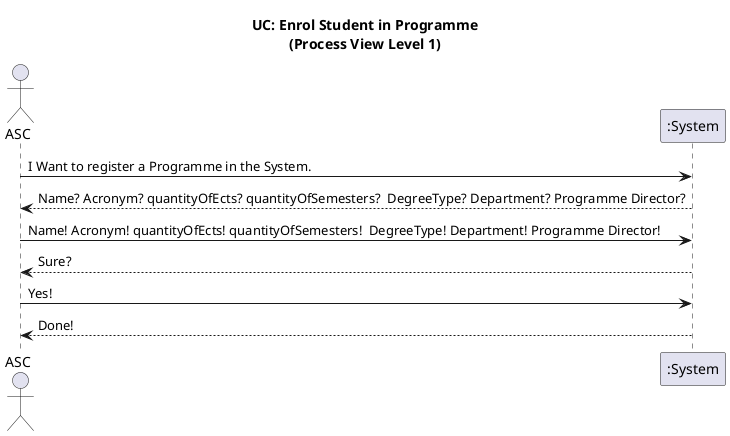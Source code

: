 @startuml

title UC: Enrol Student in Programme\n(Process View Level 1)

actor ASC as Admin
participant ":System" as System

Admin -> System  : I Want to register a Programme in the System.
System --> Admin  : Name? Acronym? quantityOfEcts? quantityOfSemesters?  DegreeType? Department? Programme Director?
Admin -> System  : Name! Acronym! quantityOfEcts! quantityOfSemesters!  DegreeType! Department! Programme Director!
System --> Admin  : Sure?
Admin -> System  : Yes!
System --> Admin  : Done!

@enduml
